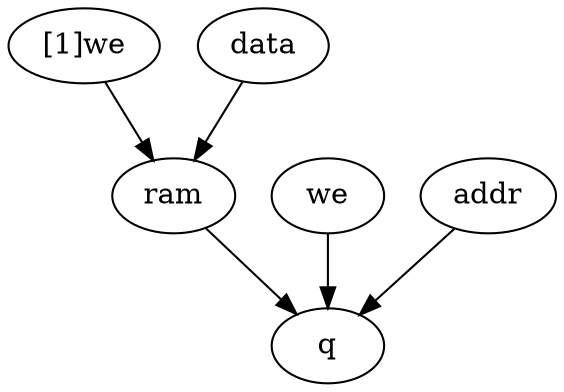 strict digraph "" {
	"[1]we"	[complexity=5,
		importance=0.728813394229,
		rank=0.145762678846];
	ram	[complexity=4,
		importance=0.593220091343,
		rank=0.148305022836];
	"[1]we" -> ram;
	we	[complexity=4,
		importance=0.491525590287,
		rank=0.122881397572];
	q	[complexity=0,
		importance=0.355932287401,
		rank=0.0];
	we -> q;
	addr	[complexity=4,
		importance=0.491525590287,
		rank=0.122881397572];
	addr -> q;
	ram -> q;
	data	[complexity=7,
		importance=0.728813394229,
		rank=0.104116199176];
	data -> ram;
}

